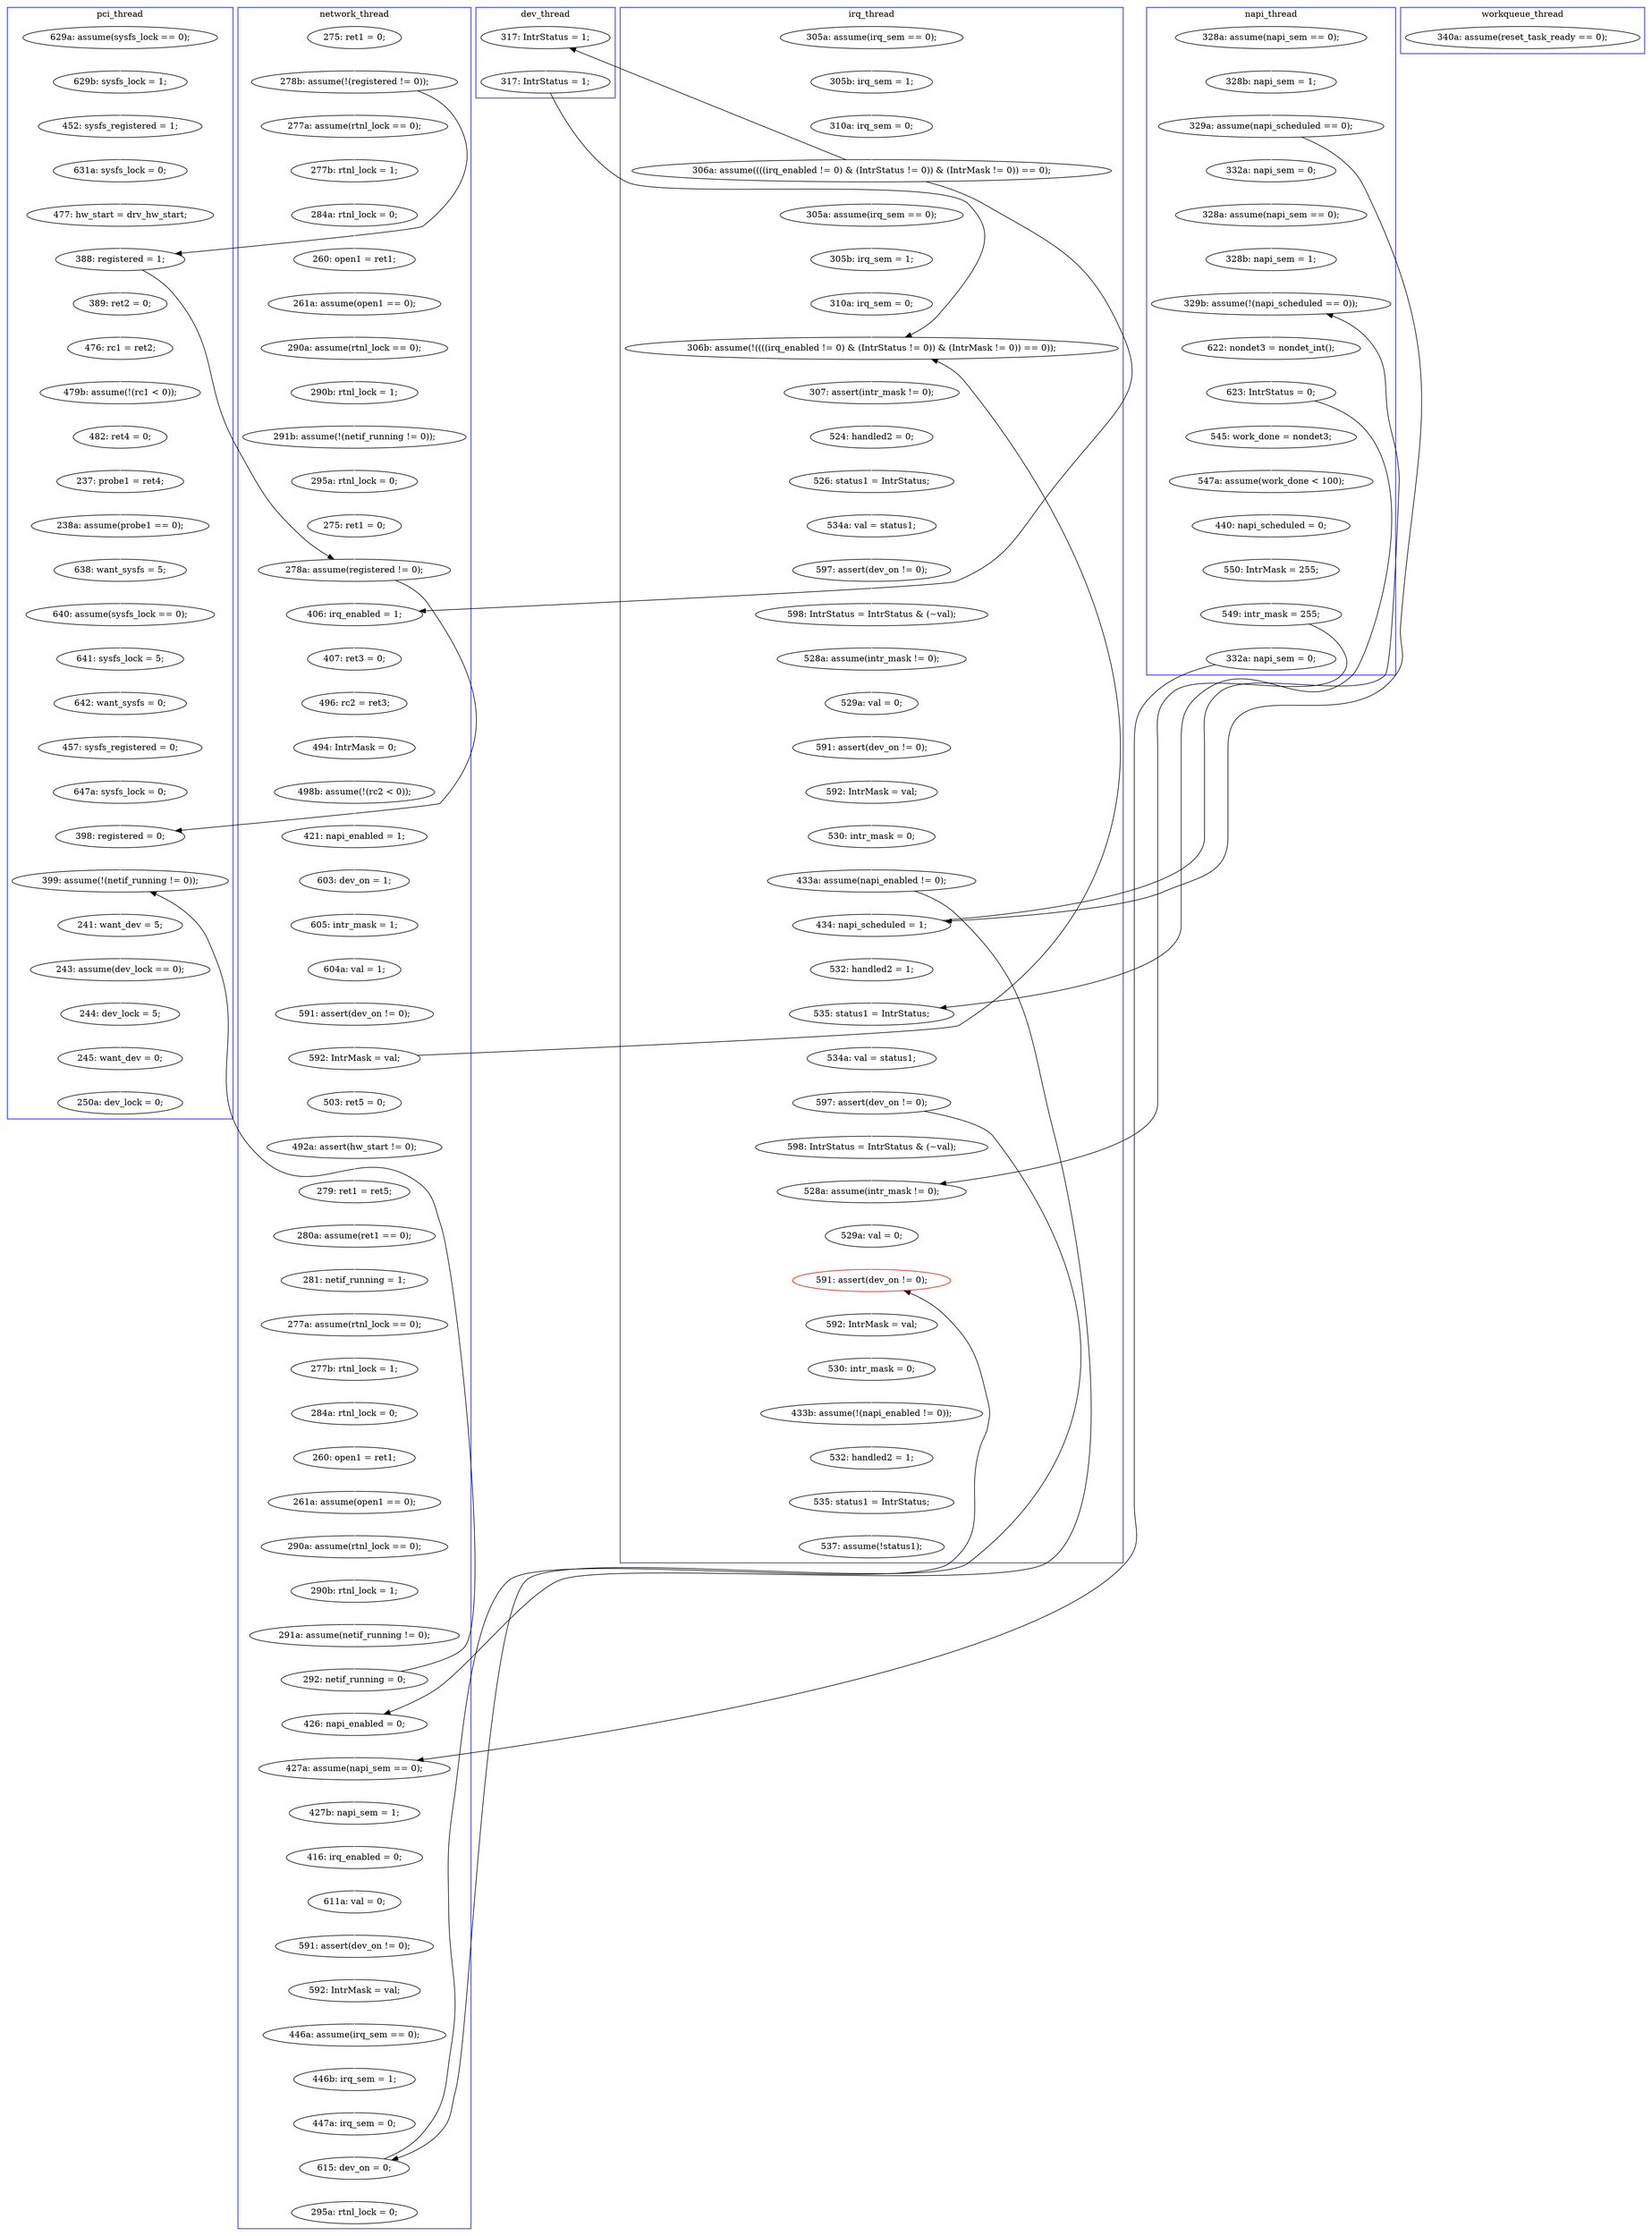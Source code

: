 digraph Counterexample {
	204 -> 205 [color = white, style = solid]
	287 -> 302 [color = black, style = solid, constraint = false]
	302 -> 305 [color = white, style = solid]
	174 -> 232 [color = white, style = solid]
	76 -> 77 [color = white, style = solid]
	46 -> 95 [color = black, style = solid, constraint = false]
	117 -> 119 [color = white, style = solid]
	232 -> 251 [color = white, style = solid]
	95 -> 96 [color = white, style = solid]
	244 -> 246 [color = white, style = solid]
	143 -> 169 [color = white, style = solid]
	184 -> 186 [color = white, style = solid]
	258 -> 264 [color = white, style = solid]
	216 -> 217 [color = white, style = solid]
	110 -> 112 [color = white, style = solid]
	269 -> 271 [color = white, style = solid]
	197 -> 198 [color = white, style = solid]
	207 -> 222 [color = white, style = solid]
	222 -> 223 [color = white, style = solid]
	38 -> 66 [color = white, style = solid]
	284 -> 285 [color = white, style = solid]
	132 -> 148 [color = white, style = solid]
	285 -> 287 [color = white, style = solid]
	223 -> 256 [color = white, style = solid]
	264 -> 278 [color = white, style = solid]
	198 -> 201 [color = white, style = solid]
	173 -> 174 [color = white, style = solid]
	174 -> 292 [color = black, style = solid, constraint = false]
	241 -> 244 [color = white, style = solid]
	76 -> 86 [color = black, style = solid, constraint = false]
	99 -> 101 [color = white, style = solid]
	148 -> 149 [color = white, style = solid]
	231 -> 291 [color = white, style = solid]
	217 -> 218 [color = white, style = solid]
	222 -> 232 [color = black, style = solid, constraint = false]
	267 -> 269 [color = white, style = solid]
	272 -> 275 [color = white, style = solid]
	32 -> 35 [color = white, style = solid]
	54 -> 62 [color = white, style = solid]
	169 -> 170 [color = white, style = solid]
	249 -> 251 [color = black, style = solid, constraint = false]
	318 -> 320 [color = white, style = solid]
	308 -> 316 [color = white, style = solid]
	101 -> 104 [color = white, style = solid]
	186 -> 187 [color = white, style = solid]
	125 -> 128 [color = white, style = solid]
	46 -> 182 [color = white, style = solid]
	296 -> 297 [color = white, style = solid]
	287 -> 304 [color = white, style = solid]
	66 -> 69 [color = white, style = solid]
	35 -> 76 [color = black, style = solid, constraint = false]
	252 -> 258 [color = white, style = solid]
	112 -> 132 [color = white, style = solid]
	51 -> 54 [color = white, style = solid]
	134 -> 137 [color = white, style = solid]
	187 -> 192 [color = white, style = solid]
	246 -> 247 [color = white, style = solid]
	283 -> 284 [color = white, style = solid]
	48 -> 49 [color = white, style = solid]
	86 -> 291 [color = black, style = solid, constraint = false]
	84 -> 86 [color = white, style = solid]
	109 -> 110 [color = white, style = solid]
	139 -> 140 [color = white, style = solid]
	276 -> 302 [color = white, style = solid]
	77 -> 134 [color = white, style = solid]
	153 -> 156 [color = white, style = solid]
	67 -> 78 [color = white, style = solid]
	320 -> 321 [color = white, style = solid]
	123 -> 124 [color = white, style = solid]
	42 -> 43 [color = white, style = solid]
	128 -> 129 [color = white, style = solid]
	195 -> 197 [color = white, style = solid]
	78 -> 84 [color = white, style = solid]
	37 -> 38 [color = white, style = solid]
	131 -> 139 [color = white, style = solid]
	97 -> 99 [color = white, style = solid]
	236 -> 237 [color = white, style = solid]
	62 -> 63 [color = white, style = solid]
	104 -> 115 [color = white, style = solid]
	50 -> 51 [color = white, style = solid]
	278 -> 279 [color = white, style = solid]
	192 -> 193 [color = white, style = solid]
	193 -> 195 [color = white, style = solid]
	297 -> 298 [color = white, style = solid]
	181 -> 186 [color = black, style = solid, constraint = false]
	170 -> 173 [color = white, style = solid]
	120 -> 123 [color = white, style = solid]
	291 -> 292 [color = white, style = solid]
	292 -> 295 [color = white, style = solid]
	271 -> 272 [color = white, style = solid]
	201 -> 202 [color = white, style = solid]
	86 -> 95 [color = white, style = solid]
	156 -> 216 [color = white, style = solid]
	219 -> 229 [color = white, style = solid]
	247 -> 249 [color = white, style = solid]
	43 -> 44 [color = white, style = solid]
	229 -> 231 [color = white, style = solid]
	149 -> 224 [color = white, style = solid]
	130 -> 131 [color = white, style = solid]
	178 -> 181 [color = white, style = solid]
	69 -> 71 [color = white, style = solid]
	205 -> 207 [color = white, style = solid]
	71 -> 76 [color = white, style = solid]
	96 -> 97 [color = white, style = solid]
	140 -> 143 [color = white, style = solid]
	305 -> 308 [color = white, style = solid]
	223 -> 224 [color = black, style = solid, constraint = false]
	137 -> 138 [color = white, style = solid]
	112 -> 223 [color = black, style = solid, constraint = false]
	237 -> 267 [color = black, style = solid, constraint = false]
	202 -> 204 [color = white, style = solid]
	35 -> 48 [color = white, style = solid]
	218 -> 219 [color = white, style = solid]
	271 -> 287 [color = black, style = solid, constraint = false]
	275 -> 276 [color = white, style = solid]
	237 -> 238 [color = white, style = solid]
	129 -> 130 [color = white, style = solid]
	46 -> 178 [color = black, style = solid, constraint = false]
	138 -> 153 [color = white, style = solid]
	279 -> 283 [color = white, style = solid]
	182 -> 183 [color = white, style = solid]
	120 -> 186 [color = black, style = solid, constraint = false]
	298 -> 299 [color = white, style = solid]
	224 -> 236 [color = white, style = solid]
	44 -> 46 [color = white, style = solid]
	238 -> 241 [color = white, style = solid]
	251 -> 252 [color = white, style = solid]
	256 -> 267 [color = white, style = solid]
	247 -> 275 [color = black, style = solid, constraint = false]
	119 -> 120 [color = white, style = solid]
	115 -> 116 [color = white, style = solid]
	124 -> 125 [color = white, style = solid]
	183 -> 184 [color = white, style = solid]
	295 -> 296 [color = white, style = solid]
	63 -> 67 [color = white, style = solid]
	316 -> 318 [color = white, style = solid]
	116 -> 117 [color = white, style = solid]
	49 -> 50 [color = white, style = solid]
	subgraph cluster5 {
		label = workqueue_thread
		color = blue
		162  [label = "340a: assume(reset_task_ready == 0);"]
	}
	subgraph cluster4 {
		label = napi_thread
		color = blue
		112  [label = "329a: assume(napi_scheduled == 0);"]
		110  [label = "328b: napi_sem = 1;"]
		132  [label = "332a: napi_sem = 0;"]
		148  [label = "328a: assume(napi_sem == 0);"]
		246  [label = "550: IntrMask = 255;"]
		244  [label = "440: napi_scheduled = 0;"]
		249  [label = "332a: napi_sem = 0;"]
		238  [label = "545: work_done = nondet3;"]
		224  [label = "329b: assume(!(napi_scheduled == 0));"]
		109  [label = "328a: assume(napi_sem == 0);"]
		237  [label = "623: IntrStatus = 0;"]
		149  [label = "328b: napi_sem = 1;"]
		236  [label = "622: nondet3 = nondet_int();"]
		247  [label = "549: intr_mask = 255;"]
		241  [label = "547a: assume(work_done < 100);"]
	}
	subgraph cluster7 {
		label = dev_thread
		color = blue
		178  [label = "317: IntrStatus = 1;"]
		181  [label = "317: IntrStatus = 1;"]
	}
	subgraph cluster2 {
		label = network_thread
		color = blue
		251  [label = "427a: assume(napi_sem == 0);"]
		97  [label = "496: rc2 = ret3;"]
		119  [label = "591: assert(dev_on != 0);"]
		258  [label = "416: irq_enabled = 0;"]
		124  [label = "492a: assert(hw_start != 0);"]
		116  [label = "605: intr_mask = 1;"]
		173  [label = "291a: assume(netif_running != 0);"]
		287  [label = "615: dev_on = 0;"]
		170  [label = "290b: rtnl_lock = 1;"]
		32  [label = "275: ret1 = 0;"]
		84  [label = "275: ret1 = 0;"]
		96  [label = "407: ret3 = 0;"]
		285  [label = "447a: irq_sem = 0;"]
		35  [label = "278b: assume(!(registered != 0));"]
		232  [label = "426: napi_enabled = 0;"]
		139  [label = "284a: rtnl_lock = 0;"]
		125  [label = "279: ret1 = ret5;"]
		101  [label = "498b: assume(!(rc2 < 0));"]
		129  [label = "281: netif_running = 1;"]
		86  [label = "278a: assume(registered != 0);"]
		104  [label = "421: napi_enabled = 1;"]
		48  [label = "277a: assume(rtnl_lock == 0);"]
		252  [label = "427b: napi_sem = 1;"]
		283  [label = "446a: assume(irq_sem == 0);"]
		128  [label = "280a: assume(ret1 == 0);"]
		51  [label = "260: open1 = ret1;"]
		78  [label = "295a: rtnl_lock = 0;"]
		99  [label = "494: IntrMask = 0;"]
		284  [label = "446b: irq_sem = 1;"]
		278  [label = "591: assert(dev_on != 0);"]
		120  [label = "592: IntrMask = val;"]
		50  [label = "284a: rtnl_lock = 0;"]
		95  [label = "406: irq_enabled = 1;"]
		140  [label = "260: open1 = ret1;"]
		169  [label = "290a: assume(rtnl_lock == 0);"]
		174  [label = "292: netif_running = 0;"]
		130  [label = "277a: assume(rtnl_lock == 0);"]
		63  [label = "290b: rtnl_lock = 1;"]
		264  [label = "611a: val = 0;"]
		115  [label = "603: dev_on = 1;"]
		117  [label = "604a: val = 1;"]
		49  [label = "277b: rtnl_lock = 1;"]
		279  [label = "592: IntrMask = val;"]
		123  [label = "503: ret5 = 0;"]
		304  [label = "295a: rtnl_lock = 0;"]
		54  [label = "261a: assume(open1 == 0);"]
		62  [label = "290a: assume(rtnl_lock == 0);"]
		143  [label = "261a: assume(open1 == 0);"]
		67  [label = "291b: assume(!(netif_running != 0));"]
		131  [label = "277b: rtnl_lock = 1;"]
	}
	subgraph cluster3 {
		label = irq_thread
		color = blue
		308  [label = "530: intr_mask = 0;"]
		183  [label = "305b: irq_sem = 1;"]
		198  [label = "598: IntrStatus = IntrStatus & (~val);"]
		187  [label = "307: assert(intr_mask != 0);"]
		222  [label = "433a: assume(napi_enabled != 0);"]
		46  [label = "306a: assume((((irq_enabled != 0) & (IntrStatus != 0)) & (IntrMask != 0)) == 0);"]
		182  [label = "305a: assume(irq_sem == 0);"]
		223  [label = "434: napi_scheduled = 1;"]
		305  [label = "592: IntrMask = val;"]
		193  [label = "526: status1 = IntrStatus;"]
		302  [label = "591: assert(dev_on != 0);", color = red]
		276  [label = "529a: val = 0;"]
		256  [label = "532: handled2 = 1;"]
		321  [label = "537: assume(!status1);"]
		42  [label = "305a: assume(irq_sem == 0);"]
		275  [label = "528a: assume(intr_mask != 0);"]
		195  [label = "534a: val = status1;"]
		318  [label = "532: handled2 = 1;"]
		204  [label = "591: assert(dev_on != 0);"]
		272  [label = "598: IntrStatus = IntrStatus & (~val);"]
		269  [label = "534a: val = status1;"]
		271  [label = "597: assert(dev_on != 0);"]
		207  [label = "530: intr_mask = 0;"]
		192  [label = "524: handled2 = 0;"]
		186  [label = "306b: assume(!((((irq_enabled != 0) & (IntrStatus != 0)) & (IntrMask != 0)) == 0));"]
		201  [label = "528a: assume(intr_mask != 0);"]
		267  [label = "535: status1 = IntrStatus;"]
		202  [label = "529a: val = 0;"]
		316  [label = "433b: assume(!(napi_enabled != 0));"]
		205  [label = "592: IntrMask = val;"]
		197  [label = "597: assert(dev_on != 0);"]
		43  [label = "305b: irq_sem = 1;"]
		320  [label = "535: status1 = IntrStatus;"]
		44  [label = "310a: irq_sem = 0;"]
		184  [label = "310a: irq_sem = 0;"]
	}
	subgraph cluster1 {
		label = pci_thread
		color = blue
		219  [label = "642: want_sysfs = 0;"]
		138  [label = "482: ret4 = 0;"]
		37  [label = "629a: assume(sysfs_lock == 0);"]
		69  [label = "631a: sysfs_lock = 0;"]
		216  [label = "638: want_sysfs = 5;"]
		156  [label = "238a: assume(probe1 == 0);"]
		38  [label = "629b: sysfs_lock = 1;"]
		66  [label = "452: sysfs_registered = 1;"]
		137  [label = "479b: assume(!(rc1 < 0));"]
		291  [label = "398: registered = 0;"]
		231  [label = "647a: sysfs_lock = 0;"]
		76  [label = "388: registered = 1;"]
		297  [label = "244: dev_lock = 5;"]
		134  [label = "476: rc1 = ret2;"]
		217  [label = "640: assume(sysfs_lock == 0);"]
		229  [label = "457: sysfs_registered = 0;"]
		295  [label = "241: want_dev = 5;"]
		218  [label = "641: sysfs_lock = 5;"]
		71  [label = "477: hw_start = drv_hw_start;"]
		298  [label = "245: want_dev = 0;"]
		296  [label = "243: assume(dev_lock == 0);"]
		299  [label = "250a: dev_lock = 0;"]
		153  [label = "237: probe1 = ret4;"]
		292  [label = "399: assume(!(netif_running != 0));"]
		77  [label = "389: ret2 = 0;"]
	}
}